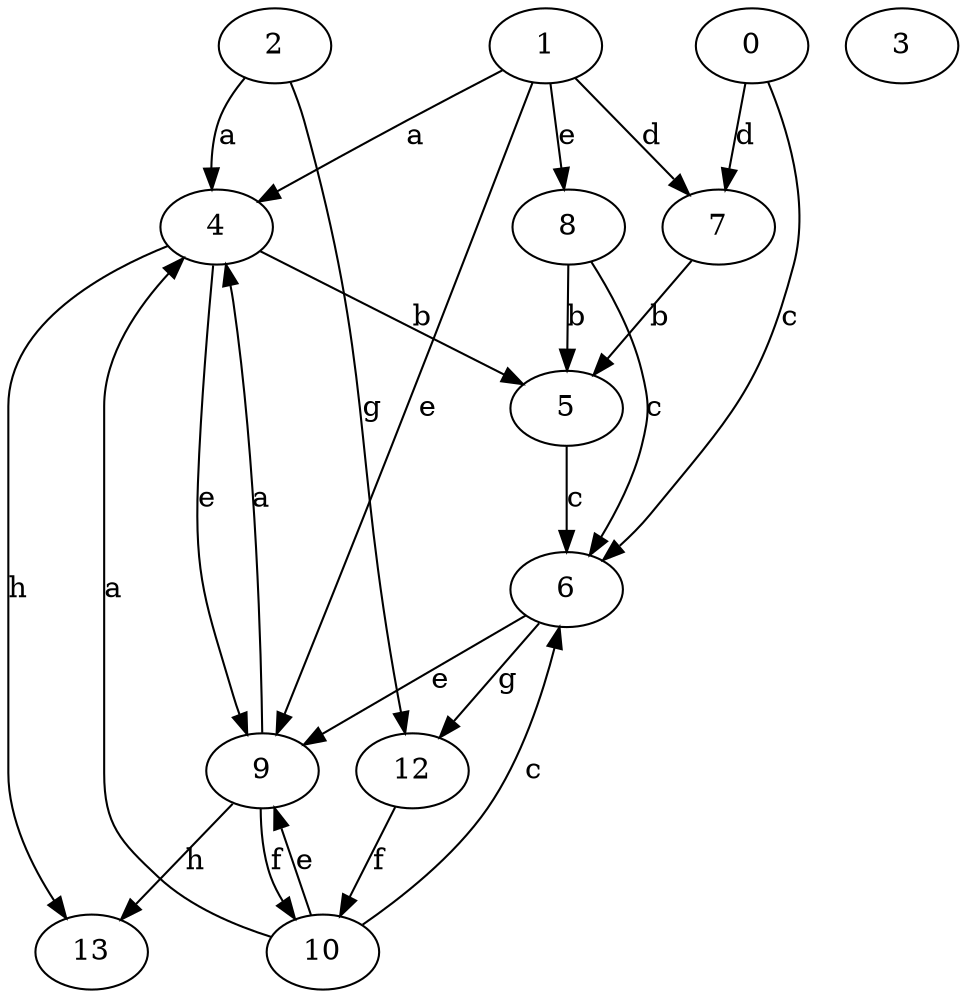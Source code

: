 strict digraph  {
2;
3;
4;
5;
0;
6;
7;
1;
8;
9;
10;
12;
13;
2 -> 4  [label=a];
2 -> 12  [label=g];
4 -> 5  [label=b];
4 -> 9  [label=e];
4 -> 13  [label=h];
5 -> 6  [label=c];
0 -> 6  [label=c];
0 -> 7  [label=d];
6 -> 9  [label=e];
6 -> 12  [label=g];
7 -> 5  [label=b];
1 -> 4  [label=a];
1 -> 7  [label=d];
1 -> 8  [label=e];
1 -> 9  [label=e];
8 -> 5  [label=b];
8 -> 6  [label=c];
9 -> 4  [label=a];
9 -> 10  [label=f];
9 -> 13  [label=h];
10 -> 4  [label=a];
10 -> 6  [label=c];
10 -> 9  [label=e];
12 -> 10  [label=f];
}
